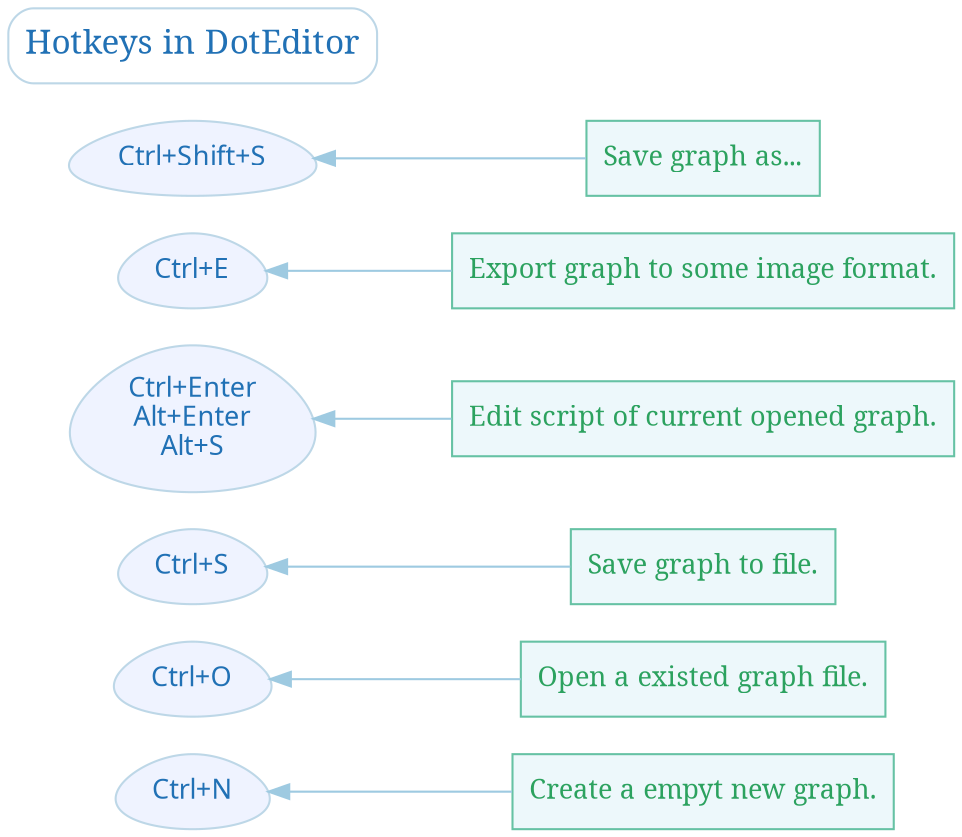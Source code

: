 digraph G {
rankdir="LR";
edge [comment="Wildcard edge", fontname="sans-serif", fontsize=10, colorscheme="blues3", color=2, fontcolor=3];
node [fontname="serif", fontsize=13, fillcolor="1", colorscheme="blues4", color="2", fontcolor="4", style="filled"];
subgraph "hotkey" {
center="false";
label="Hotkey in DotEditor";
edge [comment="Wildcard node added automatic in EG."];
node [comment="Wildcard node added automatic in EG."];
subgraph "k" {
rank="min";
edge [comment="Wildcard node added automatic in EG."];
node [comment="Wildcard node added automatic in EG.", shape="egg", fontname="sans-serif"];
"k1" [label="Ctrl+N"];
"k2" [label="Ctrl+O"];
"k3" [label="Ctrl+S"];
"k4" [label="Ctrl+Enter\nAlt+Enter\nAlt+S"];
"k5" [label="Ctrl+E"];
"k6" [label="Ctrl+Shift+S"];
}

subgraph "hk" {
edge [comment="subgraph edge wildcard"];
node [comment="subgraph node wildcard", style="filled", colorscheme="bugn5", color="3", fontname="serif", shape="box", fillcolor="1", fontcolor="4"];
"hk1" [label="Create a empyt new graph."];
"hk2" [label="Open a existed graph file."];
"hk3" [label="Save graph to file."];
"hk4" [label="Edit script of current opened graph."];
"hk5" [label="Export graph to some image format."];
"hk6" [label="Save graph as..."];
}

hk1 -> k1;
hk2 -> k2;
hk3 -> k3;
hk4 -> k4;
hk5 -> k5;
hk6 -> k6;
}

"welcome" [shape="box", fontsize="16", style="rounded", label="Hotkeys in DotEditor"];
}
